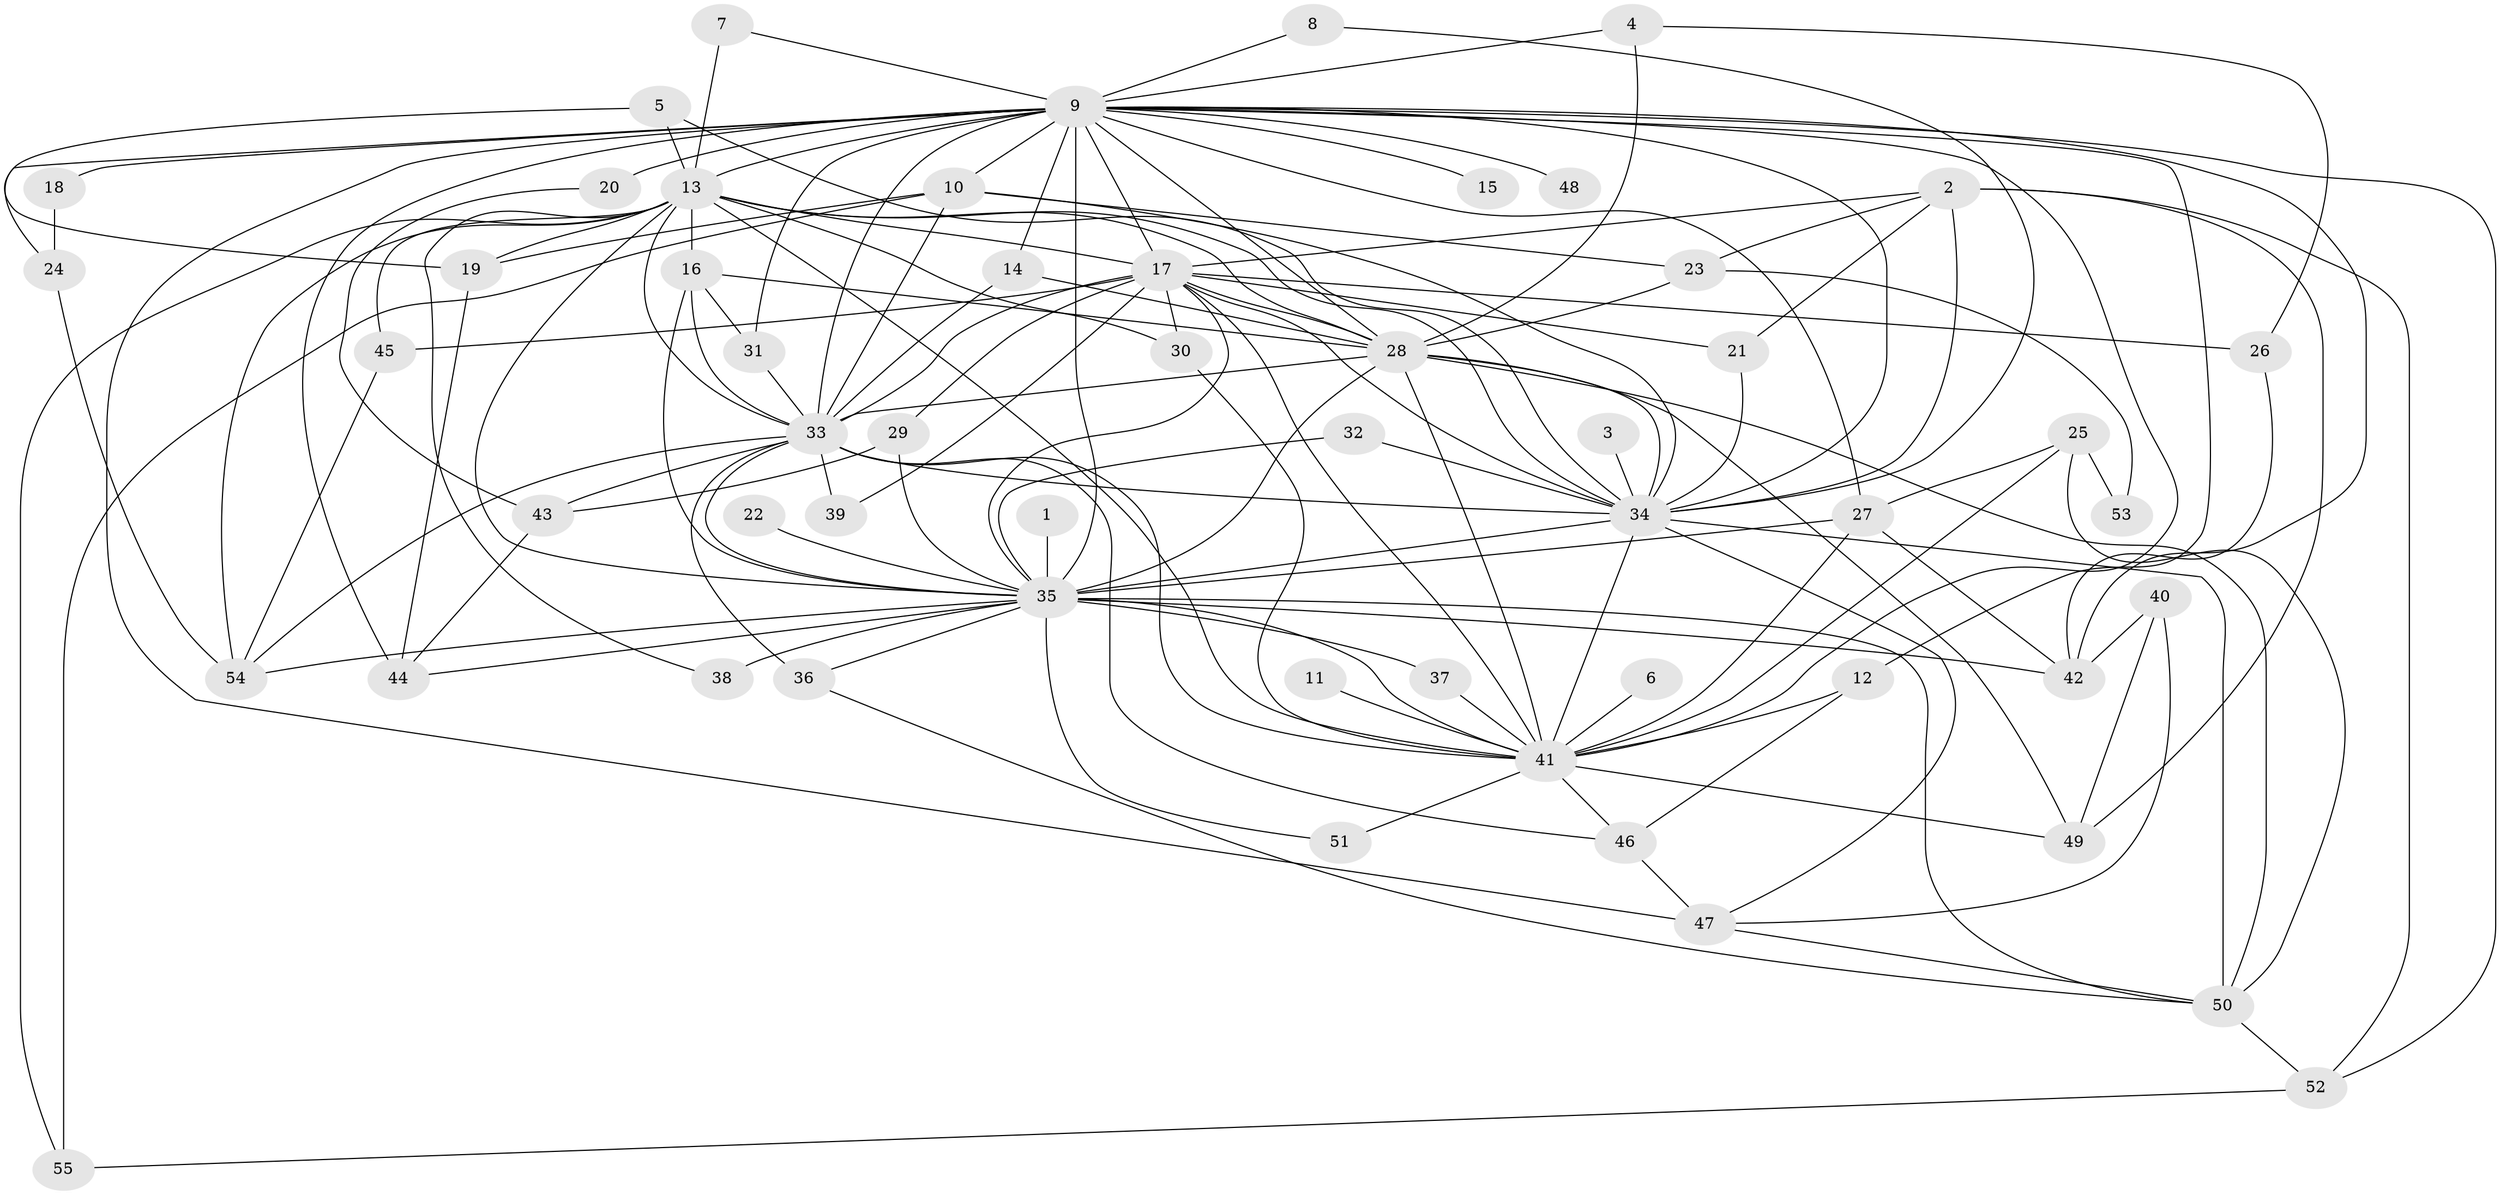 // original degree distribution, {23: 0.01834862385321101, 21: 0.027522935779816515, 24: 0.01834862385321101, 25: 0.009174311926605505, 18: 0.009174311926605505, 19: 0.009174311926605505, 2: 0.5321100917431193, 6: 0.01834862385321101, 4: 0.07339449541284404, 5: 0.045871559633027525, 3: 0.22935779816513763, 7: 0.009174311926605505}
// Generated by graph-tools (version 1.1) at 2025/01/03/09/25 03:01:19]
// undirected, 55 vertices, 141 edges
graph export_dot {
graph [start="1"]
  node [color=gray90,style=filled];
  1;
  2;
  3;
  4;
  5;
  6;
  7;
  8;
  9;
  10;
  11;
  12;
  13;
  14;
  15;
  16;
  17;
  18;
  19;
  20;
  21;
  22;
  23;
  24;
  25;
  26;
  27;
  28;
  29;
  30;
  31;
  32;
  33;
  34;
  35;
  36;
  37;
  38;
  39;
  40;
  41;
  42;
  43;
  44;
  45;
  46;
  47;
  48;
  49;
  50;
  51;
  52;
  53;
  54;
  55;
  1 -- 35 [weight=1.0];
  2 -- 17 [weight=1.0];
  2 -- 21 [weight=1.0];
  2 -- 23 [weight=1.0];
  2 -- 34 [weight=1.0];
  2 -- 49 [weight=1.0];
  2 -- 52 [weight=1.0];
  3 -- 34 [weight=1.0];
  4 -- 9 [weight=1.0];
  4 -- 26 [weight=1.0];
  4 -- 28 [weight=1.0];
  5 -- 13 [weight=1.0];
  5 -- 19 [weight=1.0];
  5 -- 34 [weight=1.0];
  6 -- 41 [weight=1.0];
  7 -- 9 [weight=1.0];
  7 -- 13 [weight=2.0];
  8 -- 9 [weight=1.0];
  8 -- 34 [weight=1.0];
  9 -- 10 [weight=1.0];
  9 -- 12 [weight=1.0];
  9 -- 13 [weight=3.0];
  9 -- 14 [weight=1.0];
  9 -- 15 [weight=3.0];
  9 -- 17 [weight=2.0];
  9 -- 18 [weight=2.0];
  9 -- 20 [weight=2.0];
  9 -- 24 [weight=1.0];
  9 -- 27 [weight=1.0];
  9 -- 28 [weight=2.0];
  9 -- 31 [weight=1.0];
  9 -- 33 [weight=3.0];
  9 -- 34 [weight=2.0];
  9 -- 35 [weight=4.0];
  9 -- 41 [weight=3.0];
  9 -- 42 [weight=1.0];
  9 -- 44 [weight=1.0];
  9 -- 47 [weight=2.0];
  9 -- 48 [weight=3.0];
  9 -- 52 [weight=1.0];
  10 -- 19 [weight=1.0];
  10 -- 23 [weight=1.0];
  10 -- 33 [weight=1.0];
  10 -- 34 [weight=1.0];
  10 -- 55 [weight=1.0];
  11 -- 41 [weight=1.0];
  12 -- 41 [weight=1.0];
  12 -- 46 [weight=1.0];
  13 -- 16 [weight=1.0];
  13 -- 17 [weight=1.0];
  13 -- 19 [weight=1.0];
  13 -- 28 [weight=3.0];
  13 -- 30 [weight=1.0];
  13 -- 33 [weight=2.0];
  13 -- 34 [weight=1.0];
  13 -- 35 [weight=2.0];
  13 -- 38 [weight=1.0];
  13 -- 41 [weight=1.0];
  13 -- 45 [weight=1.0];
  13 -- 54 [weight=1.0];
  13 -- 55 [weight=1.0];
  14 -- 28 [weight=2.0];
  14 -- 33 [weight=2.0];
  16 -- 28 [weight=1.0];
  16 -- 31 [weight=1.0];
  16 -- 33 [weight=1.0];
  16 -- 35 [weight=1.0];
  17 -- 21 [weight=1.0];
  17 -- 26 [weight=1.0];
  17 -- 28 [weight=1.0];
  17 -- 29 [weight=1.0];
  17 -- 30 [weight=2.0];
  17 -- 33 [weight=2.0];
  17 -- 34 [weight=1.0];
  17 -- 35 [weight=3.0];
  17 -- 39 [weight=1.0];
  17 -- 41 [weight=1.0];
  17 -- 45 [weight=1.0];
  18 -- 24 [weight=1.0];
  19 -- 44 [weight=1.0];
  20 -- 43 [weight=1.0];
  21 -- 34 [weight=1.0];
  22 -- 35 [weight=1.0];
  23 -- 28 [weight=1.0];
  23 -- 53 [weight=1.0];
  24 -- 54 [weight=1.0];
  25 -- 27 [weight=1.0];
  25 -- 41 [weight=1.0];
  25 -- 50 [weight=1.0];
  25 -- 53 [weight=1.0];
  26 -- 42 [weight=1.0];
  27 -- 35 [weight=1.0];
  27 -- 41 [weight=1.0];
  27 -- 42 [weight=1.0];
  28 -- 33 [weight=2.0];
  28 -- 34 [weight=2.0];
  28 -- 35 [weight=3.0];
  28 -- 41 [weight=1.0];
  28 -- 49 [weight=1.0];
  28 -- 50 [weight=1.0];
  29 -- 35 [weight=1.0];
  29 -- 43 [weight=1.0];
  30 -- 41 [weight=1.0];
  31 -- 33 [weight=1.0];
  32 -- 34 [weight=1.0];
  32 -- 35 [weight=1.0];
  33 -- 34 [weight=2.0];
  33 -- 35 [weight=2.0];
  33 -- 36 [weight=1.0];
  33 -- 39 [weight=1.0];
  33 -- 41 [weight=1.0];
  33 -- 43 [weight=1.0];
  33 -- 46 [weight=1.0];
  33 -- 54 [weight=1.0];
  34 -- 35 [weight=2.0];
  34 -- 41 [weight=1.0];
  34 -- 47 [weight=1.0];
  34 -- 50 [weight=1.0];
  35 -- 36 [weight=1.0];
  35 -- 37 [weight=1.0];
  35 -- 38 [weight=2.0];
  35 -- 41 [weight=3.0];
  35 -- 42 [weight=1.0];
  35 -- 44 [weight=1.0];
  35 -- 50 [weight=1.0];
  35 -- 51 [weight=1.0];
  35 -- 54 [weight=1.0];
  36 -- 50 [weight=1.0];
  37 -- 41 [weight=1.0];
  40 -- 42 [weight=1.0];
  40 -- 47 [weight=1.0];
  40 -- 49 [weight=1.0];
  41 -- 46 [weight=1.0];
  41 -- 49 [weight=1.0];
  41 -- 51 [weight=1.0];
  43 -- 44 [weight=1.0];
  45 -- 54 [weight=1.0];
  46 -- 47 [weight=1.0];
  47 -- 50 [weight=1.0];
  50 -- 52 [weight=1.0];
  52 -- 55 [weight=1.0];
}
